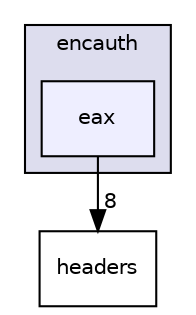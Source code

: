 digraph "M:/Office/!Doutorado/0. RepositorioSVN/HAMSTER_Prototype/branches/JINT2018/include/libtomcrypt-develop/src/encauth/eax" {
  compound=true
  node [ fontsize="10", fontname="Helvetica"];
  edge [ labelfontsize="10", labelfontname="Helvetica"];
  subgraph clusterdir_92a932311463fd998893ac079b2ce026 {
    graph [ bgcolor="#ddddee", pencolor="black", label="encauth" fontname="Helvetica", fontsize="10", URL="dir_92a932311463fd998893ac079b2ce026.html"]
  dir_259e72f007a0877a73777cddf2a04c52 [shape=box, label="eax", style="filled", fillcolor="#eeeeff", pencolor="black", URL="dir_259e72f007a0877a73777cddf2a04c52.html"];
  }
  dir_a0acb8384b4122a9c7afcf2489cf4036 [shape=box label="headers" URL="dir_a0acb8384b4122a9c7afcf2489cf4036.html"];
  dir_259e72f007a0877a73777cddf2a04c52->dir_a0acb8384b4122a9c7afcf2489cf4036 [headlabel="8", labeldistance=1.5 headhref="dir_000017_000026.html"];
}
